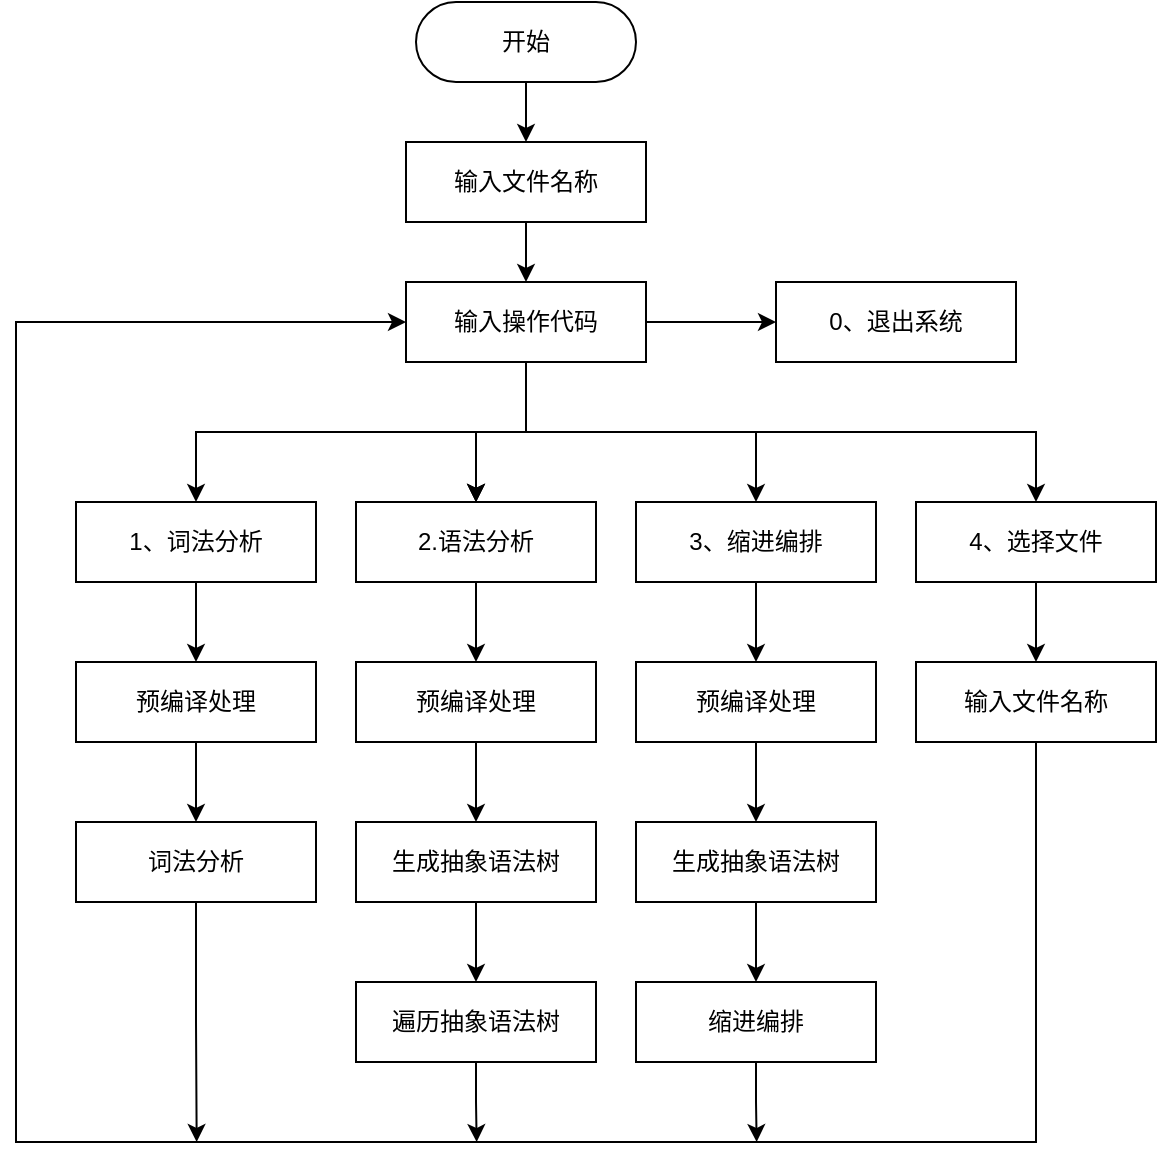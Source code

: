 <mxfile version="21.7.5" type="device">
  <diagram name="第 1 页" id="-eZpe6gZMZ9TTy93zGsI">
    <mxGraphModel dx="868" dy="461" grid="1" gridSize="10" guides="1" tooltips="1" connect="1" arrows="1" fold="1" page="1" pageScale="1" pageWidth="827" pageHeight="1169" math="0" shadow="0">
      <root>
        <mxCell id="0" />
        <mxCell id="1" parent="0" />
        <mxCell id="wN_nionsLqiSPdsANRqJ-5" value="" style="edgeStyle=orthogonalEdgeStyle;rounded=0;orthogonalLoop=1;jettySize=auto;html=1;" edge="1" parent="1" source="wN_nionsLqiSPdsANRqJ-2" target="wN_nionsLqiSPdsANRqJ-3">
          <mxGeometry relative="1" as="geometry" />
        </mxCell>
        <mxCell id="wN_nionsLqiSPdsANRqJ-2" value="开始" style="rounded=1;whiteSpace=wrap;html=1;arcSize=50;" vertex="1" parent="1">
          <mxGeometry x="410" y="70" width="110" height="40" as="geometry" />
        </mxCell>
        <mxCell id="wN_nionsLqiSPdsANRqJ-7" value="" style="edgeStyle=orthogonalEdgeStyle;rounded=0;orthogonalLoop=1;jettySize=auto;html=1;" edge="1" parent="1" source="wN_nionsLqiSPdsANRqJ-3" target="wN_nionsLqiSPdsANRqJ-6">
          <mxGeometry relative="1" as="geometry" />
        </mxCell>
        <mxCell id="wN_nionsLqiSPdsANRqJ-3" value="输入文件名称" style="rounded=0;whiteSpace=wrap;html=1;" vertex="1" parent="1">
          <mxGeometry x="405" y="140" width="120" height="40" as="geometry" />
        </mxCell>
        <mxCell id="wN_nionsLqiSPdsANRqJ-14" style="edgeStyle=orthogonalEdgeStyle;rounded=0;orthogonalLoop=1;jettySize=auto;html=1;exitX=0.5;exitY=1;exitDx=0;exitDy=0;entryX=0.5;entryY=0;entryDx=0;entryDy=0;" edge="1" parent="1" source="wN_nionsLqiSPdsANRqJ-6" target="wN_nionsLqiSPdsANRqJ-8">
          <mxGeometry relative="1" as="geometry" />
        </mxCell>
        <mxCell id="wN_nionsLqiSPdsANRqJ-15" style="edgeStyle=orthogonalEdgeStyle;rounded=0;orthogonalLoop=1;jettySize=auto;html=1;exitX=0.5;exitY=1;exitDx=0;exitDy=0;" edge="1" parent="1" source="wN_nionsLqiSPdsANRqJ-6" target="wN_nionsLqiSPdsANRqJ-10">
          <mxGeometry relative="1" as="geometry" />
        </mxCell>
        <mxCell id="wN_nionsLqiSPdsANRqJ-16" value="" style="edgeStyle=orthogonalEdgeStyle;rounded=0;orthogonalLoop=1;jettySize=auto;html=1;" edge="1" parent="1" source="wN_nionsLqiSPdsANRqJ-6" target="wN_nionsLqiSPdsANRqJ-10">
          <mxGeometry relative="1" as="geometry" />
        </mxCell>
        <mxCell id="wN_nionsLqiSPdsANRqJ-17" value="" style="edgeStyle=orthogonalEdgeStyle;rounded=0;orthogonalLoop=1;jettySize=auto;html=1;" edge="1" parent="1" source="wN_nionsLqiSPdsANRqJ-6" target="wN_nionsLqiSPdsANRqJ-10">
          <mxGeometry relative="1" as="geometry" />
        </mxCell>
        <mxCell id="wN_nionsLqiSPdsANRqJ-20" style="edgeStyle=orthogonalEdgeStyle;rounded=0;orthogonalLoop=1;jettySize=auto;html=1;exitX=0.5;exitY=1;exitDx=0;exitDy=0;" edge="1" parent="1" source="wN_nionsLqiSPdsANRqJ-6" target="wN_nionsLqiSPdsANRqJ-18">
          <mxGeometry relative="1" as="geometry" />
        </mxCell>
        <mxCell id="wN_nionsLqiSPdsANRqJ-22" style="edgeStyle=orthogonalEdgeStyle;rounded=0;orthogonalLoop=1;jettySize=auto;html=1;exitX=0.5;exitY=1;exitDx=0;exitDy=0;entryX=0.5;entryY=0;entryDx=0;entryDy=0;" edge="1" parent="1" source="wN_nionsLqiSPdsANRqJ-6" target="wN_nionsLqiSPdsANRqJ-21">
          <mxGeometry relative="1" as="geometry" />
        </mxCell>
        <mxCell id="wN_nionsLqiSPdsANRqJ-24" value="" style="edgeStyle=orthogonalEdgeStyle;rounded=0;orthogonalLoop=1;jettySize=auto;html=1;" edge="1" parent="1" source="wN_nionsLqiSPdsANRqJ-6" target="wN_nionsLqiSPdsANRqJ-23">
          <mxGeometry relative="1" as="geometry" />
        </mxCell>
        <mxCell id="wN_nionsLqiSPdsANRqJ-6" value="输入操作代码" style="rounded=0;whiteSpace=wrap;html=1;" vertex="1" parent="1">
          <mxGeometry x="405" y="210" width="120" height="40" as="geometry" />
        </mxCell>
        <mxCell id="wN_nionsLqiSPdsANRqJ-26" value="" style="edgeStyle=orthogonalEdgeStyle;rounded=0;orthogonalLoop=1;jettySize=auto;html=1;" edge="1" parent="1" source="wN_nionsLqiSPdsANRqJ-8" target="wN_nionsLqiSPdsANRqJ-25">
          <mxGeometry relative="1" as="geometry" />
        </mxCell>
        <mxCell id="wN_nionsLqiSPdsANRqJ-8" value="1、词法分析" style="rounded=0;whiteSpace=wrap;html=1;" vertex="1" parent="1">
          <mxGeometry x="240" y="320" width="120" height="40" as="geometry" />
        </mxCell>
        <mxCell id="wN_nionsLqiSPdsANRqJ-30" value="" style="edgeStyle=orthogonalEdgeStyle;rounded=0;orthogonalLoop=1;jettySize=auto;html=1;" edge="1" parent="1" source="wN_nionsLqiSPdsANRqJ-10" target="wN_nionsLqiSPdsANRqJ-29">
          <mxGeometry relative="1" as="geometry" />
        </mxCell>
        <mxCell id="wN_nionsLqiSPdsANRqJ-10" value="2.语法分析" style="rounded=0;whiteSpace=wrap;html=1;direction=west;" vertex="1" parent="1">
          <mxGeometry x="380" y="320" width="120" height="40" as="geometry" />
        </mxCell>
        <mxCell id="wN_nionsLqiSPdsANRqJ-36" value="" style="edgeStyle=orthogonalEdgeStyle;rounded=0;orthogonalLoop=1;jettySize=auto;html=1;" edge="1" parent="1" source="wN_nionsLqiSPdsANRqJ-18" target="wN_nionsLqiSPdsANRqJ-35">
          <mxGeometry relative="1" as="geometry" />
        </mxCell>
        <mxCell id="wN_nionsLqiSPdsANRqJ-18" value="3、缩进编排" style="rounded=0;whiteSpace=wrap;html=1;direction=west;" vertex="1" parent="1">
          <mxGeometry x="520" y="320" width="120" height="40" as="geometry" />
        </mxCell>
        <mxCell id="wN_nionsLqiSPdsANRqJ-46" value="" style="edgeStyle=orthogonalEdgeStyle;rounded=0;orthogonalLoop=1;jettySize=auto;html=1;" edge="1" parent="1" source="wN_nionsLqiSPdsANRqJ-21" target="wN_nionsLqiSPdsANRqJ-45">
          <mxGeometry relative="1" as="geometry" />
        </mxCell>
        <mxCell id="wN_nionsLqiSPdsANRqJ-21" value="4、选择文件" style="rounded=0;whiteSpace=wrap;html=1;" vertex="1" parent="1">
          <mxGeometry x="660" y="320" width="120" height="40" as="geometry" />
        </mxCell>
        <mxCell id="wN_nionsLqiSPdsANRqJ-23" value="0、退出系统" style="rounded=0;whiteSpace=wrap;html=1;" vertex="1" parent="1">
          <mxGeometry x="590" y="210" width="120" height="40" as="geometry" />
        </mxCell>
        <mxCell id="wN_nionsLqiSPdsANRqJ-28" value="" style="edgeStyle=orthogonalEdgeStyle;rounded=0;orthogonalLoop=1;jettySize=auto;html=1;" edge="1" parent="1" source="wN_nionsLqiSPdsANRqJ-25" target="wN_nionsLqiSPdsANRqJ-27">
          <mxGeometry relative="1" as="geometry" />
        </mxCell>
        <mxCell id="wN_nionsLqiSPdsANRqJ-25" value="预编译处理" style="rounded=0;whiteSpace=wrap;html=1;" vertex="1" parent="1">
          <mxGeometry x="240" y="400" width="120" height="40" as="geometry" />
        </mxCell>
        <mxCell id="wN_nionsLqiSPdsANRqJ-50" style="edgeStyle=orthogonalEdgeStyle;rounded=0;orthogonalLoop=1;jettySize=auto;html=1;exitX=0.5;exitY=1;exitDx=0;exitDy=0;" edge="1" parent="1" source="wN_nionsLqiSPdsANRqJ-27">
          <mxGeometry relative="1" as="geometry">
            <mxPoint x="300.333" y="640" as="targetPoint" />
          </mxGeometry>
        </mxCell>
        <mxCell id="wN_nionsLqiSPdsANRqJ-27" value="词法分析" style="rounded=0;whiteSpace=wrap;html=1;" vertex="1" parent="1">
          <mxGeometry x="240" y="480" width="120" height="40" as="geometry" />
        </mxCell>
        <mxCell id="wN_nionsLqiSPdsANRqJ-32" value="" style="edgeStyle=orthogonalEdgeStyle;rounded=0;orthogonalLoop=1;jettySize=auto;html=1;" edge="1" parent="1" source="wN_nionsLqiSPdsANRqJ-29" target="wN_nionsLqiSPdsANRqJ-31">
          <mxGeometry relative="1" as="geometry" />
        </mxCell>
        <mxCell id="wN_nionsLqiSPdsANRqJ-29" value="预编译处理" style="rounded=0;whiteSpace=wrap;html=1;direction=west;" vertex="1" parent="1">
          <mxGeometry x="380" y="400" width="120" height="40" as="geometry" />
        </mxCell>
        <mxCell id="wN_nionsLqiSPdsANRqJ-34" value="" style="edgeStyle=orthogonalEdgeStyle;rounded=0;orthogonalLoop=1;jettySize=auto;html=1;" edge="1" parent="1" source="wN_nionsLqiSPdsANRqJ-31" target="wN_nionsLqiSPdsANRqJ-33">
          <mxGeometry relative="1" as="geometry" />
        </mxCell>
        <mxCell id="wN_nionsLqiSPdsANRqJ-31" value="生成抽象语法树" style="rounded=0;whiteSpace=wrap;html=1;direction=west;" vertex="1" parent="1">
          <mxGeometry x="380" y="480" width="120" height="40" as="geometry" />
        </mxCell>
        <mxCell id="wN_nionsLqiSPdsANRqJ-49" style="edgeStyle=orthogonalEdgeStyle;rounded=0;orthogonalLoop=1;jettySize=auto;html=1;exitX=0.5;exitY=0;exitDx=0;exitDy=0;" edge="1" parent="1" source="wN_nionsLqiSPdsANRqJ-33">
          <mxGeometry relative="1" as="geometry">
            <mxPoint x="440.333" y="640" as="targetPoint" />
          </mxGeometry>
        </mxCell>
        <mxCell id="wN_nionsLqiSPdsANRqJ-33" value="遍历抽象语法树" style="rounded=0;whiteSpace=wrap;html=1;direction=west;" vertex="1" parent="1">
          <mxGeometry x="380" y="560" width="120" height="40" as="geometry" />
        </mxCell>
        <mxCell id="wN_nionsLqiSPdsANRqJ-42" value="" style="edgeStyle=orthogonalEdgeStyle;rounded=0;orthogonalLoop=1;jettySize=auto;html=1;" edge="1" parent="1" source="wN_nionsLqiSPdsANRqJ-35" target="wN_nionsLqiSPdsANRqJ-41">
          <mxGeometry relative="1" as="geometry" />
        </mxCell>
        <mxCell id="wN_nionsLqiSPdsANRqJ-35" value="预编译处理" style="rounded=0;whiteSpace=wrap;html=1;direction=west;" vertex="1" parent="1">
          <mxGeometry x="520" y="400" width="120" height="40" as="geometry" />
        </mxCell>
        <mxCell id="wN_nionsLqiSPdsANRqJ-44" value="" style="edgeStyle=orthogonalEdgeStyle;rounded=0;orthogonalLoop=1;jettySize=auto;html=1;" edge="1" parent="1" source="wN_nionsLqiSPdsANRqJ-41" target="wN_nionsLqiSPdsANRqJ-43">
          <mxGeometry relative="1" as="geometry" />
        </mxCell>
        <mxCell id="wN_nionsLqiSPdsANRqJ-41" value="生成抽象语法树" style="rounded=0;whiteSpace=wrap;html=1;direction=west;" vertex="1" parent="1">
          <mxGeometry x="520" y="480" width="120" height="40" as="geometry" />
        </mxCell>
        <mxCell id="wN_nionsLqiSPdsANRqJ-48" style="edgeStyle=orthogonalEdgeStyle;rounded=0;orthogonalLoop=1;jettySize=auto;html=1;exitX=0.5;exitY=0;exitDx=0;exitDy=0;" edge="1" parent="1" source="wN_nionsLqiSPdsANRqJ-43">
          <mxGeometry relative="1" as="geometry">
            <mxPoint x="580.333" y="640" as="targetPoint" />
          </mxGeometry>
        </mxCell>
        <mxCell id="wN_nionsLqiSPdsANRqJ-43" value="缩进编排" style="rounded=0;whiteSpace=wrap;html=1;direction=west;" vertex="1" parent="1">
          <mxGeometry x="520" y="560" width="120" height="40" as="geometry" />
        </mxCell>
        <mxCell id="wN_nionsLqiSPdsANRqJ-47" style="edgeStyle=orthogonalEdgeStyle;rounded=0;orthogonalLoop=1;jettySize=auto;html=1;exitX=0.5;exitY=1;exitDx=0;exitDy=0;entryX=0;entryY=0.5;entryDx=0;entryDy=0;" edge="1" parent="1" source="wN_nionsLqiSPdsANRqJ-45" target="wN_nionsLqiSPdsANRqJ-6">
          <mxGeometry relative="1" as="geometry">
            <Array as="points">
              <mxPoint x="720" y="640" />
              <mxPoint x="210" y="640" />
              <mxPoint x="210" y="230" />
            </Array>
          </mxGeometry>
        </mxCell>
        <mxCell id="wN_nionsLqiSPdsANRqJ-45" value="输入文件名称" style="rounded=0;whiteSpace=wrap;html=1;" vertex="1" parent="1">
          <mxGeometry x="660" y="400" width="120" height="40" as="geometry" />
        </mxCell>
      </root>
    </mxGraphModel>
  </diagram>
</mxfile>
